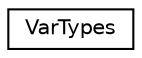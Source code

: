 digraph "Graphical Class Hierarchy"
{
 // LATEX_PDF_SIZE
  edge [fontname="Helvetica",fontsize="10",labelfontname="Helvetica",labelfontsize="10"];
  node [fontname="Helvetica",fontsize="10",shape=record];
  rankdir="LR";
  Node0 [label="VarTypes",height=0.2,width=0.4,color="black", fillcolor="white", style="filled",URL="$classVarTypes.html",tooltip="Class that defines various variable types as constants."];
}
